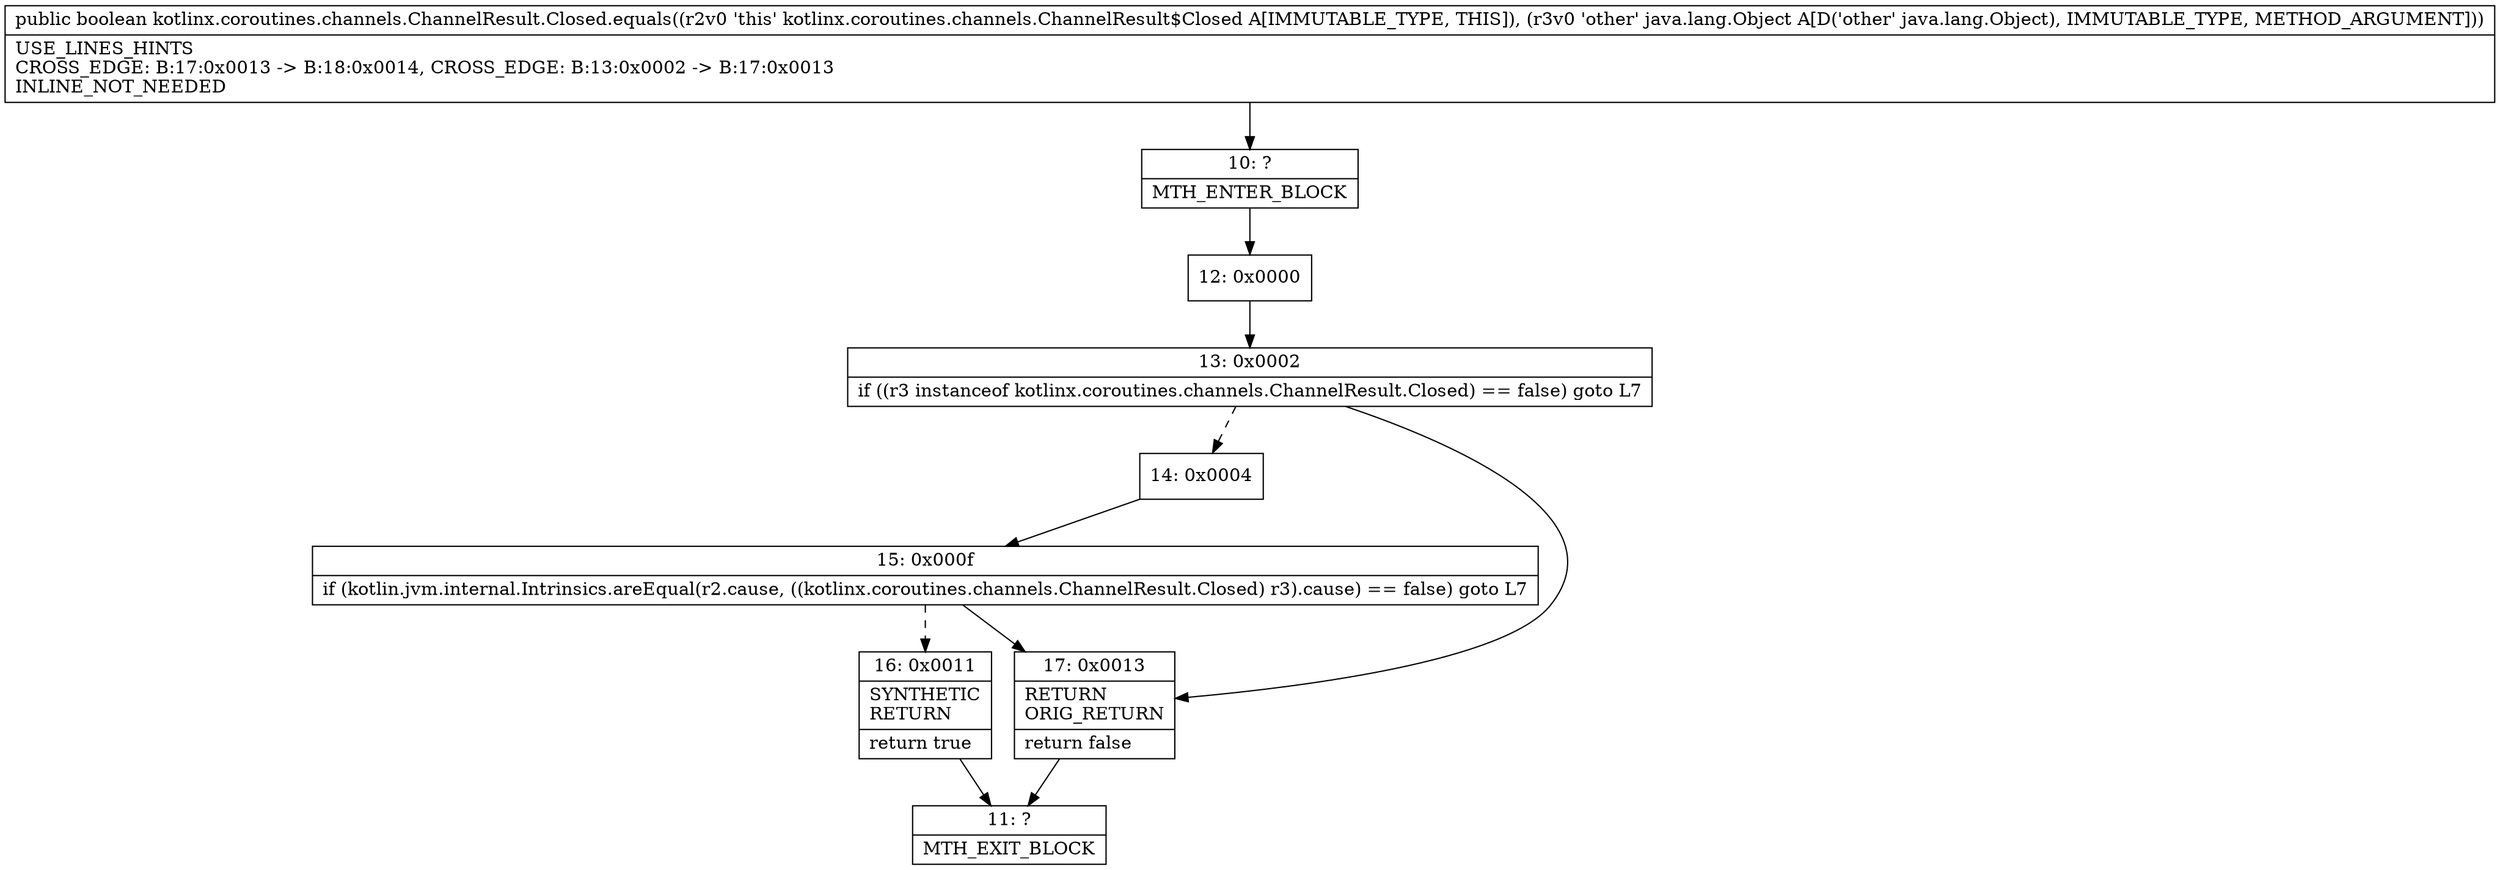digraph "CFG forkotlinx.coroutines.channels.ChannelResult.Closed.equals(Ljava\/lang\/Object;)Z" {
Node_10 [shape=record,label="{10\:\ ?|MTH_ENTER_BLOCK\l}"];
Node_12 [shape=record,label="{12\:\ 0x0000}"];
Node_13 [shape=record,label="{13\:\ 0x0002|if ((r3 instanceof kotlinx.coroutines.channels.ChannelResult.Closed) == false) goto L7\l}"];
Node_14 [shape=record,label="{14\:\ 0x0004}"];
Node_15 [shape=record,label="{15\:\ 0x000f|if (kotlin.jvm.internal.Intrinsics.areEqual(r2.cause, ((kotlinx.coroutines.channels.ChannelResult.Closed) r3).cause) == false) goto L7\l}"];
Node_16 [shape=record,label="{16\:\ 0x0011|SYNTHETIC\lRETURN\l|return true\l}"];
Node_11 [shape=record,label="{11\:\ ?|MTH_EXIT_BLOCK\l}"];
Node_17 [shape=record,label="{17\:\ 0x0013|RETURN\lORIG_RETURN\l|return false\l}"];
MethodNode[shape=record,label="{public boolean kotlinx.coroutines.channels.ChannelResult.Closed.equals((r2v0 'this' kotlinx.coroutines.channels.ChannelResult$Closed A[IMMUTABLE_TYPE, THIS]), (r3v0 'other' java.lang.Object A[D('other' java.lang.Object), IMMUTABLE_TYPE, METHOD_ARGUMENT]))  | USE_LINES_HINTS\lCROSS_EDGE: B:17:0x0013 \-\> B:18:0x0014, CROSS_EDGE: B:13:0x0002 \-\> B:17:0x0013\lINLINE_NOT_NEEDED\l}"];
MethodNode -> Node_10;Node_10 -> Node_12;
Node_12 -> Node_13;
Node_13 -> Node_14[style=dashed];
Node_13 -> Node_17;
Node_14 -> Node_15;
Node_15 -> Node_16[style=dashed];
Node_15 -> Node_17;
Node_16 -> Node_11;
Node_17 -> Node_11;
}

